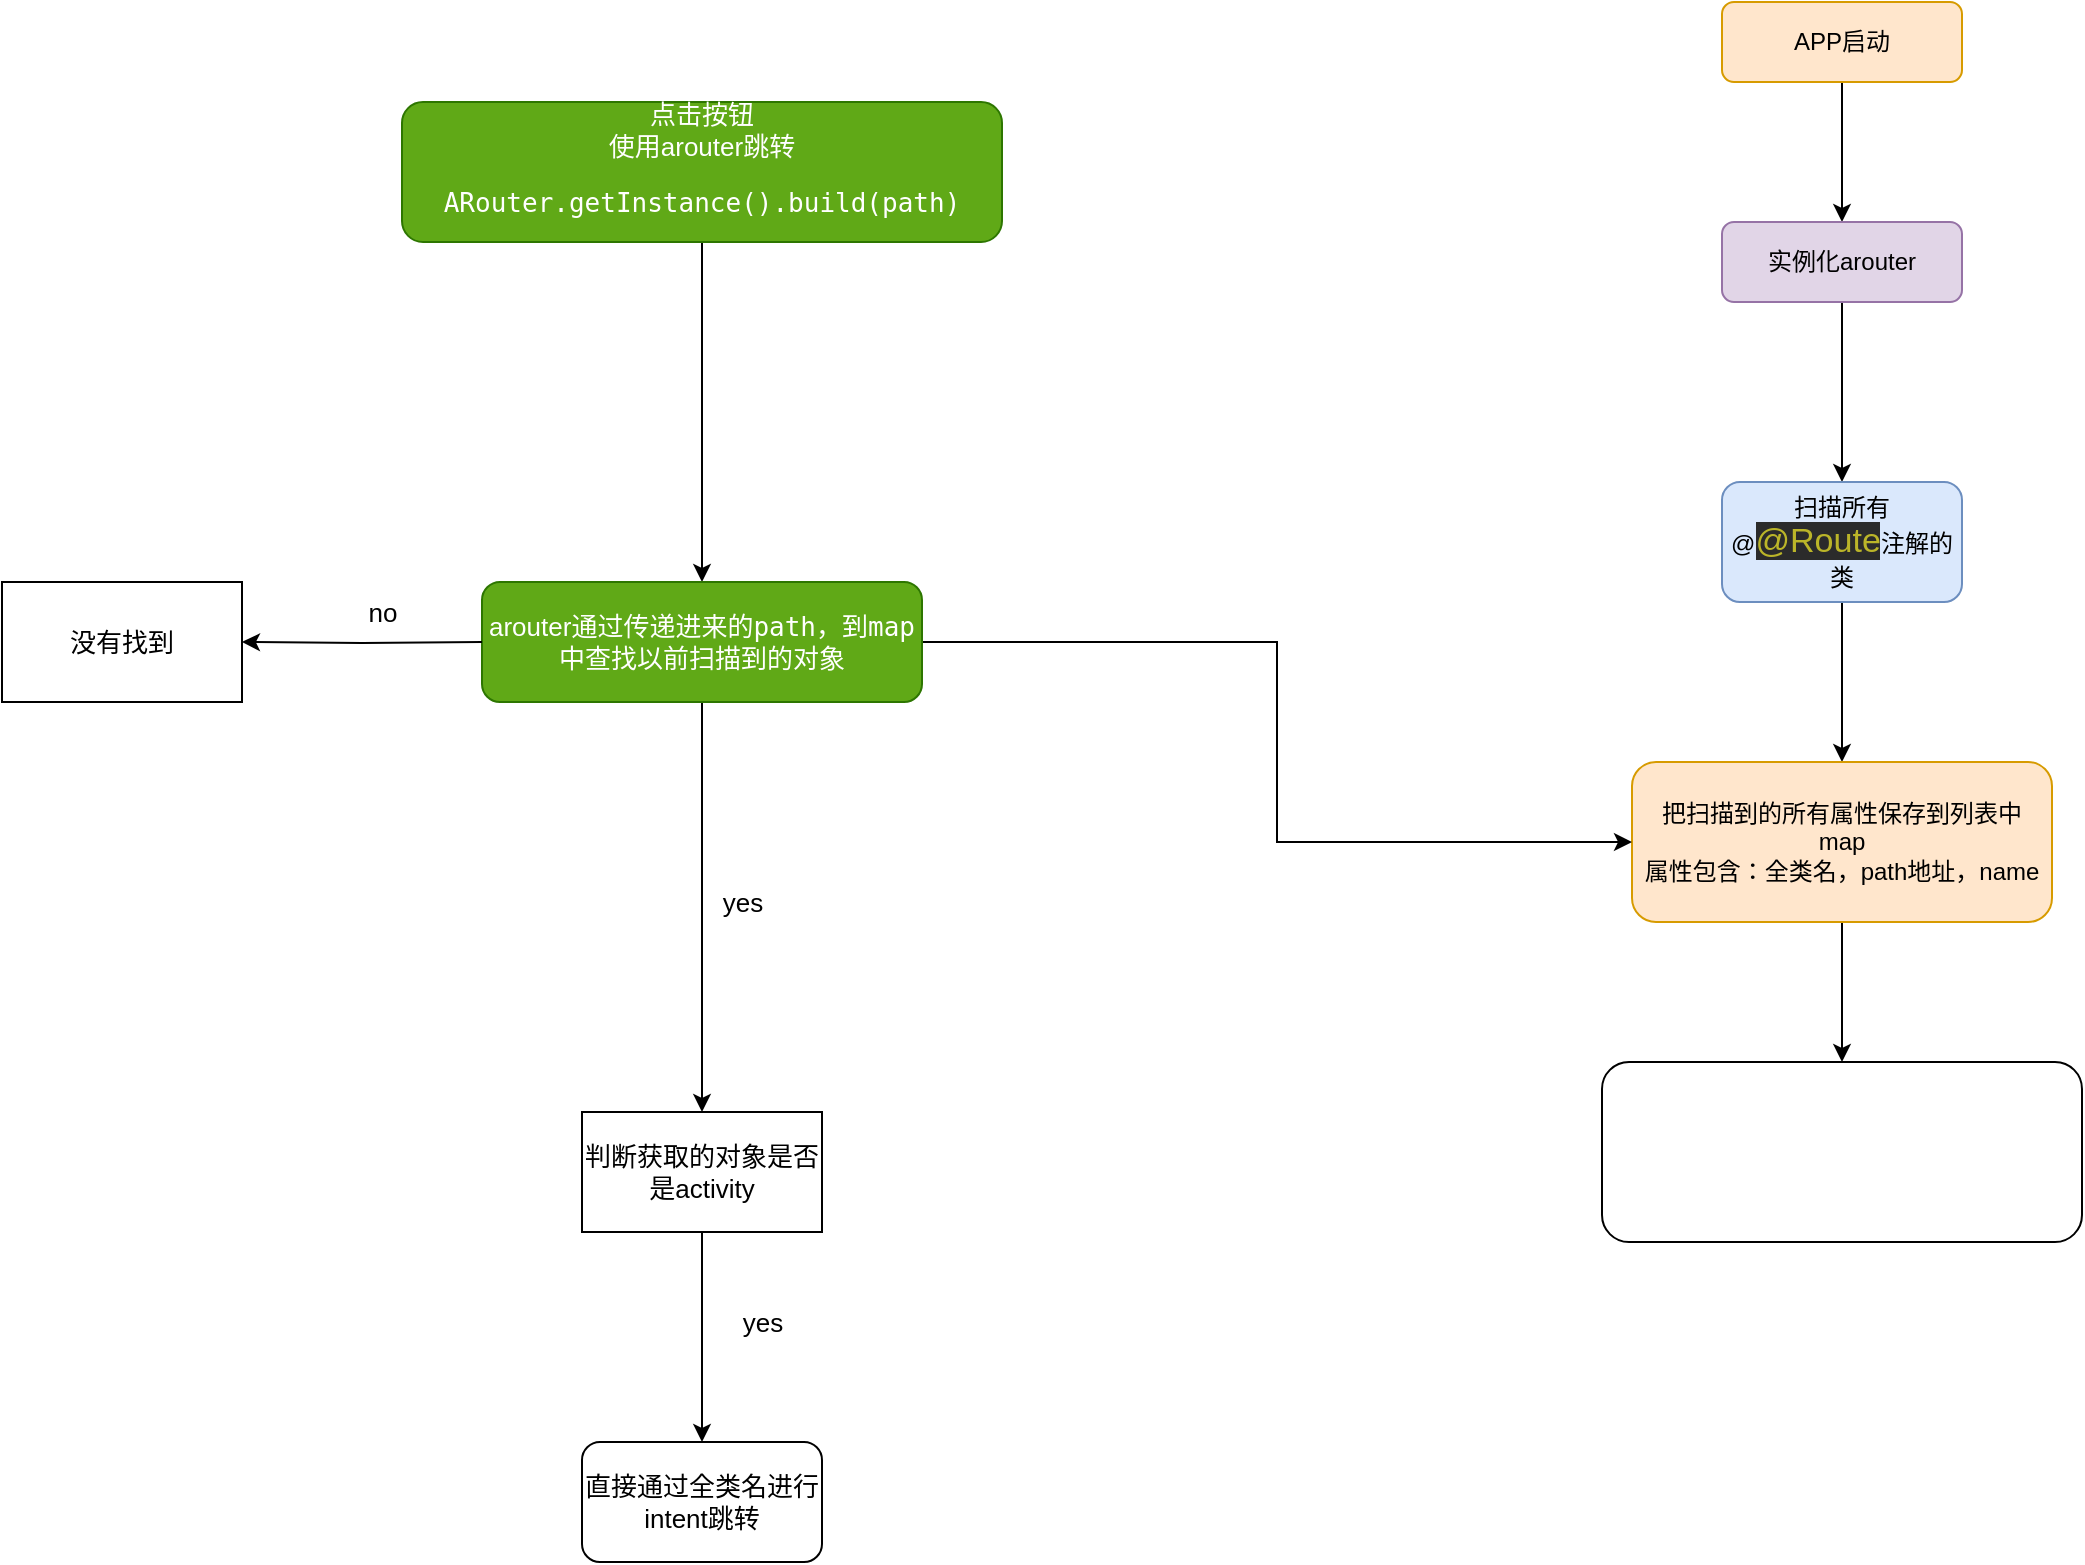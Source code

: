 <mxfile version="16.2.1" type="github">
  <diagram id="C5RBs43oDa-KdzZeNtuy" name="Page-1">
    <mxGraphModel dx="2300" dy="757" grid="1" gridSize="10" guides="1" tooltips="1" connect="1" arrows="1" fold="1" page="1" pageScale="1" pageWidth="827" pageHeight="1169" math="0" shadow="0">
      <root>
        <mxCell id="WIyWlLk6GJQsqaUBKTNV-0" />
        <mxCell id="WIyWlLk6GJQsqaUBKTNV-1" parent="WIyWlLk6GJQsqaUBKTNV-0" />
        <mxCell id="lKY-BgDjoh4vxxJiajSs-1" style="edgeStyle=orthogonalEdgeStyle;rounded=0;orthogonalLoop=1;jettySize=auto;html=1;" edge="1" parent="WIyWlLk6GJQsqaUBKTNV-1" source="WIyWlLk6GJQsqaUBKTNV-3" target="lKY-BgDjoh4vxxJiajSs-0">
          <mxGeometry relative="1" as="geometry" />
        </mxCell>
        <mxCell id="WIyWlLk6GJQsqaUBKTNV-3" value="APP启动" style="rounded=1;whiteSpace=wrap;html=1;fontSize=12;glass=0;strokeWidth=1;shadow=0;fillColor=#ffe6cc;strokeColor=#d79b00;" parent="WIyWlLk6GJQsqaUBKTNV-1" vertex="1">
          <mxGeometry x="340" y="30" width="120" height="40" as="geometry" />
        </mxCell>
        <mxCell id="lKY-BgDjoh4vxxJiajSs-4" style="edgeStyle=orthogonalEdgeStyle;rounded=0;orthogonalLoop=1;jettySize=auto;html=1;exitX=0.5;exitY=1;exitDx=0;exitDy=0;" edge="1" parent="WIyWlLk6GJQsqaUBKTNV-1" source="lKY-BgDjoh4vxxJiajSs-0" target="lKY-BgDjoh4vxxJiajSs-3">
          <mxGeometry relative="1" as="geometry" />
        </mxCell>
        <mxCell id="lKY-BgDjoh4vxxJiajSs-0" value="实例化arouter" style="rounded=1;whiteSpace=wrap;html=1;fontSize=12;glass=0;strokeWidth=1;shadow=0;fillColor=#e1d5e7;strokeColor=#9673a6;" vertex="1" parent="WIyWlLk6GJQsqaUBKTNV-1">
          <mxGeometry x="340" y="140" width="120" height="40" as="geometry" />
        </mxCell>
        <mxCell id="lKY-BgDjoh4vxxJiajSs-6" value="" style="edgeStyle=orthogonalEdgeStyle;rounded=0;orthogonalLoop=1;jettySize=auto;html=1;" edge="1" parent="WIyWlLk6GJQsqaUBKTNV-1" source="lKY-BgDjoh4vxxJiajSs-3" target="lKY-BgDjoh4vxxJiajSs-5">
          <mxGeometry relative="1" as="geometry" />
        </mxCell>
        <mxCell id="lKY-BgDjoh4vxxJiajSs-3" value="扫描所有@&lt;span style=&quot;color: rgb(187 , 181 , 41) ; background-color: rgb(43 , 43 , 43) ; font-size: 12.8pt&quot;&gt;@Route&lt;/span&gt;&lt;span style=&quot;font-family: &amp;#34;helvetica&amp;#34;&quot;&gt;注解的类&lt;/span&gt;" style="rounded=1;whiteSpace=wrap;html=1;fillColor=#dae8fc;strokeColor=#6c8ebf;" vertex="1" parent="WIyWlLk6GJQsqaUBKTNV-1">
          <mxGeometry x="340" y="270" width="120" height="60" as="geometry" />
        </mxCell>
        <mxCell id="lKY-BgDjoh4vxxJiajSs-8" value="" style="edgeStyle=orthogonalEdgeStyle;rounded=0;orthogonalLoop=1;jettySize=auto;html=1;" edge="1" parent="WIyWlLk6GJQsqaUBKTNV-1" source="lKY-BgDjoh4vxxJiajSs-5" target="lKY-BgDjoh4vxxJiajSs-7">
          <mxGeometry relative="1" as="geometry" />
        </mxCell>
        <mxCell id="lKY-BgDjoh4vxxJiajSs-5" value="把扫描到的所有属性保存到列表中&lt;br&gt;map&lt;br&gt;属性包含：全类名，path地址，name" style="whiteSpace=wrap;html=1;rounded=1;fillColor=#ffe6cc;strokeColor=#d79b00;" vertex="1" parent="WIyWlLk6GJQsqaUBKTNV-1">
          <mxGeometry x="295" y="410" width="210" height="80" as="geometry" />
        </mxCell>
        <mxCell id="lKY-BgDjoh4vxxJiajSs-7" value="" style="whiteSpace=wrap;html=1;rounded=1;" vertex="1" parent="WIyWlLk6GJQsqaUBKTNV-1">
          <mxGeometry x="280" y="560" width="240" height="90" as="geometry" />
        </mxCell>
        <mxCell id="lKY-BgDjoh4vxxJiajSs-12" value="" style="edgeStyle=orthogonalEdgeStyle;rounded=0;orthogonalLoop=1;jettySize=auto;html=1;fontSize=13;fontColor=#000000;" edge="1" parent="WIyWlLk6GJQsqaUBKTNV-1" source="lKY-BgDjoh4vxxJiajSs-9" target="lKY-BgDjoh4vxxJiajSs-11">
          <mxGeometry relative="1" as="geometry" />
        </mxCell>
        <mxCell id="lKY-BgDjoh4vxxJiajSs-9" value="点击按钮&lt;br style=&quot;font-size: 13px&quot;&gt;使用arouter跳转&lt;br style=&quot;font-size: 13px&quot;&gt;&lt;pre style=&quot;font-family: &amp;#34;jetbrains mono&amp;#34; , monospace ; font-size: 13px&quot;&gt;ARouter.getInstance().build(path)&lt;/pre&gt;" style="rounded=1;whiteSpace=wrap;html=1;fontSize=13;fillColor=#60a917;fontColor=#ffffff;strokeColor=#2D7600;" vertex="1" parent="WIyWlLk6GJQsqaUBKTNV-1">
          <mxGeometry x="-320" y="80" width="300" height="70" as="geometry" />
        </mxCell>
        <mxCell id="lKY-BgDjoh4vxxJiajSs-14" style="edgeStyle=orthogonalEdgeStyle;rounded=0;orthogonalLoop=1;jettySize=auto;html=1;exitX=1;exitY=0.5;exitDx=0;exitDy=0;entryX=0;entryY=0.5;entryDx=0;entryDy=0;fontSize=13;fontColor=#000000;" edge="1" parent="WIyWlLk6GJQsqaUBKTNV-1" source="lKY-BgDjoh4vxxJiajSs-11" target="lKY-BgDjoh4vxxJiajSs-5">
          <mxGeometry relative="1" as="geometry" />
        </mxCell>
        <mxCell id="lKY-BgDjoh4vxxJiajSs-16" value="" style="edgeStyle=orthogonalEdgeStyle;rounded=0;orthogonalLoop=1;jettySize=auto;html=1;fontSize=13;fontColor=#000000;entryX=0.5;entryY=0;entryDx=0;entryDy=0;" edge="1" parent="WIyWlLk6GJQsqaUBKTNV-1" source="lKY-BgDjoh4vxxJiajSs-11">
          <mxGeometry relative="1" as="geometry">
            <mxPoint x="-170" y="585" as="targetPoint" />
          </mxGeometry>
        </mxCell>
        <mxCell id="lKY-BgDjoh4vxxJiajSs-11" value="arouter通过传递进来的&lt;span style=&quot;font-family: &amp;#34;jetbrains mono&amp;#34; , monospace&quot;&gt;path，到map中查找以前扫描到的对象&lt;/span&gt;" style="whiteSpace=wrap;html=1;fontSize=13;fillColor=#60a917;strokeColor=#2D7600;fontColor=#ffffff;rounded=1;" vertex="1" parent="WIyWlLk6GJQsqaUBKTNV-1">
          <mxGeometry x="-280" y="320" width="220" height="60" as="geometry" />
        </mxCell>
        <mxCell id="lKY-BgDjoh4vxxJiajSs-21" value="" style="edgeStyle=orthogonalEdgeStyle;rounded=0;orthogonalLoop=1;jettySize=auto;html=1;fontSize=13;fontColor=#000000;" edge="1" parent="WIyWlLk6GJQsqaUBKTNV-1" target="lKY-BgDjoh4vxxJiajSs-20">
          <mxGeometry relative="1" as="geometry">
            <mxPoint x="-280" y="350" as="sourcePoint" />
          </mxGeometry>
        </mxCell>
        <mxCell id="lKY-BgDjoh4vxxJiajSs-28" style="edgeStyle=orthogonalEdgeStyle;rounded=0;orthogonalLoop=1;jettySize=auto;html=1;exitX=0.5;exitY=1;exitDx=0;exitDy=0;fontSize=13;fontColor=#000000;" edge="1" parent="WIyWlLk6GJQsqaUBKTNV-1" source="lKY-BgDjoh4vxxJiajSs-18">
          <mxGeometry relative="1" as="geometry">
            <mxPoint x="-170" y="750" as="targetPoint" />
          </mxGeometry>
        </mxCell>
        <mxCell id="lKY-BgDjoh4vxxJiajSs-18" value="判断获取的对象是否是activity" style="whiteSpace=wrap;html=1;fontSize=13;fontColor=#000000;labelBackgroundColor=none;" vertex="1" parent="WIyWlLk6GJQsqaUBKTNV-1">
          <mxGeometry x="-230" y="585" width="120" height="60" as="geometry" />
        </mxCell>
        <mxCell id="lKY-BgDjoh4vxxJiajSs-20" value="没有找到" style="whiteSpace=wrap;html=1;fontSize=13;fontColor=#000000;labelBackgroundColor=none;" vertex="1" parent="WIyWlLk6GJQsqaUBKTNV-1">
          <mxGeometry x="-520" y="320" width="120" height="60" as="geometry" />
        </mxCell>
        <mxCell id="lKY-BgDjoh4vxxJiajSs-23" value="no" style="text;html=1;align=center;verticalAlign=middle;resizable=0;points=[];autosize=1;strokeColor=none;fillColor=none;fontSize=13;fontColor=#000000;" vertex="1" parent="WIyWlLk6GJQsqaUBKTNV-1">
          <mxGeometry x="-345" y="325" width="30" height="20" as="geometry" />
        </mxCell>
        <mxCell id="lKY-BgDjoh4vxxJiajSs-24" value="yes" style="text;html=1;align=center;verticalAlign=middle;resizable=0;points=[];autosize=1;strokeColor=none;fillColor=none;fontSize=13;fontColor=#000000;" vertex="1" parent="WIyWlLk6GJQsqaUBKTNV-1">
          <mxGeometry x="-170" y="470" width="40" height="20" as="geometry" />
        </mxCell>
        <mxCell id="lKY-BgDjoh4vxxJiajSs-29" value="直接通过全类名进行intent跳转" style="rounded=1;whiteSpace=wrap;html=1;labelBackgroundColor=none;fontSize=13;fontColor=#000000;" vertex="1" parent="WIyWlLk6GJQsqaUBKTNV-1">
          <mxGeometry x="-230" y="750" width="120" height="60" as="geometry" />
        </mxCell>
        <mxCell id="lKY-BgDjoh4vxxJiajSs-30" value="yes" style="text;html=1;align=center;verticalAlign=middle;resizable=0;points=[];autosize=1;strokeColor=none;fillColor=none;fontSize=13;fontColor=#000000;" vertex="1" parent="WIyWlLk6GJQsqaUBKTNV-1">
          <mxGeometry x="-160" y="680" width="40" height="20" as="geometry" />
        </mxCell>
      </root>
    </mxGraphModel>
  </diagram>
</mxfile>
